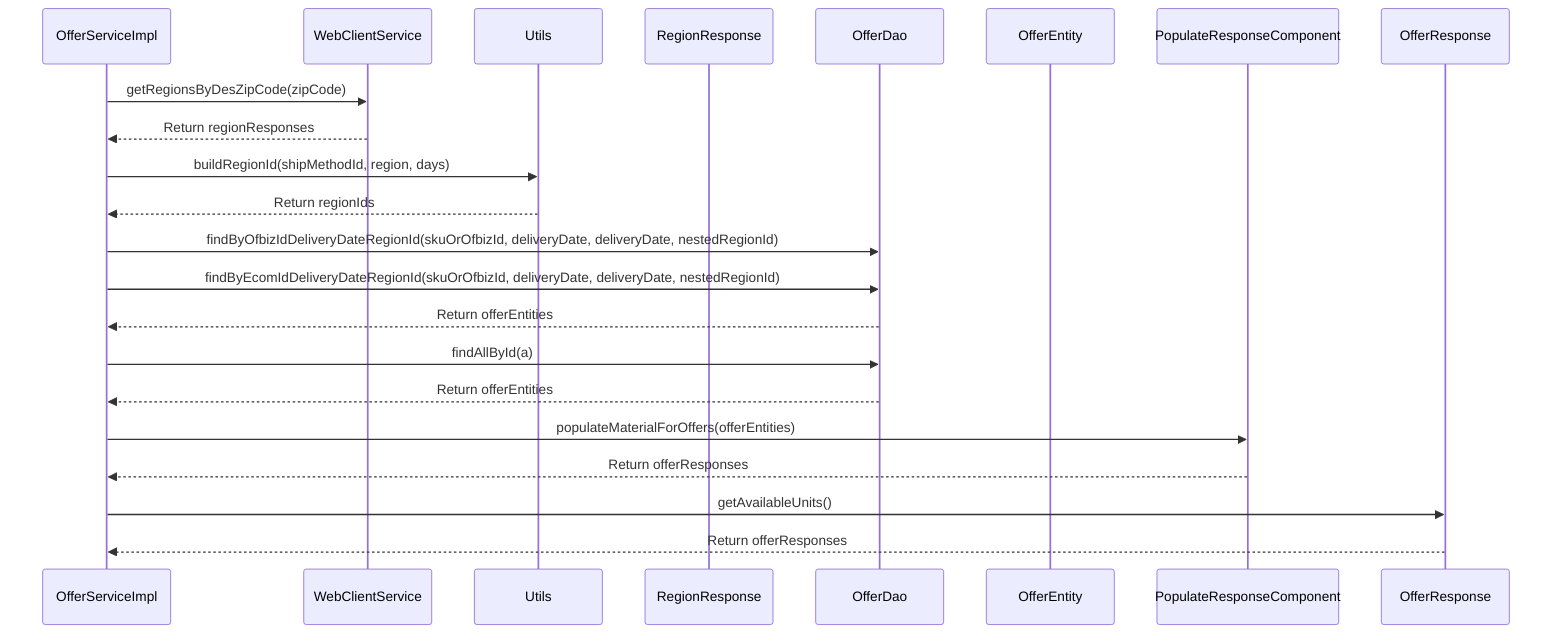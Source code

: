 sequenceDiagram
    participant OfferServiceImpl
    participant WebClientService
    participant Utils
    participant RegionResponse
    participant OfferDao
    participant OfferEntity
    participant PopulateResponseComponent
    participant OfferResponse

    OfferServiceImpl->>WebClientService: getRegionsByDesZipCode(zipCode)
    WebClientService-->>OfferServiceImpl: Return regionResponses
    OfferServiceImpl->>Utils: buildRegionId(shipMethodId, region, days)
    Utils-->>OfferServiceImpl: Return regionIds
    OfferServiceImpl->>OfferDao: findByOfbizIdDeliveryDateRegionId(skuOrOfbizId, deliveryDate, deliveryDate, nestedRegionId)
    OfferServiceImpl->>OfferDao: findByEcomIdDeliveryDateRegionId(skuOrOfbizId, deliveryDate, deliveryDate, nestedRegionId)
    OfferDao-->>OfferServiceImpl: Return offerEntities
    OfferServiceImpl->>OfferDao: findAllById(a)
    OfferDao-->>OfferServiceImpl: Return offerEntities
    OfferServiceImpl->>PopulateResponseComponent: populateMaterialForOffers(offerEntities)
    PopulateResponseComponent-->>OfferServiceImpl: Return offerResponses
    OfferServiceImpl->>OfferResponse: getAvailableUnits()
    OfferResponse-->>OfferServiceImpl: Return offerResponses